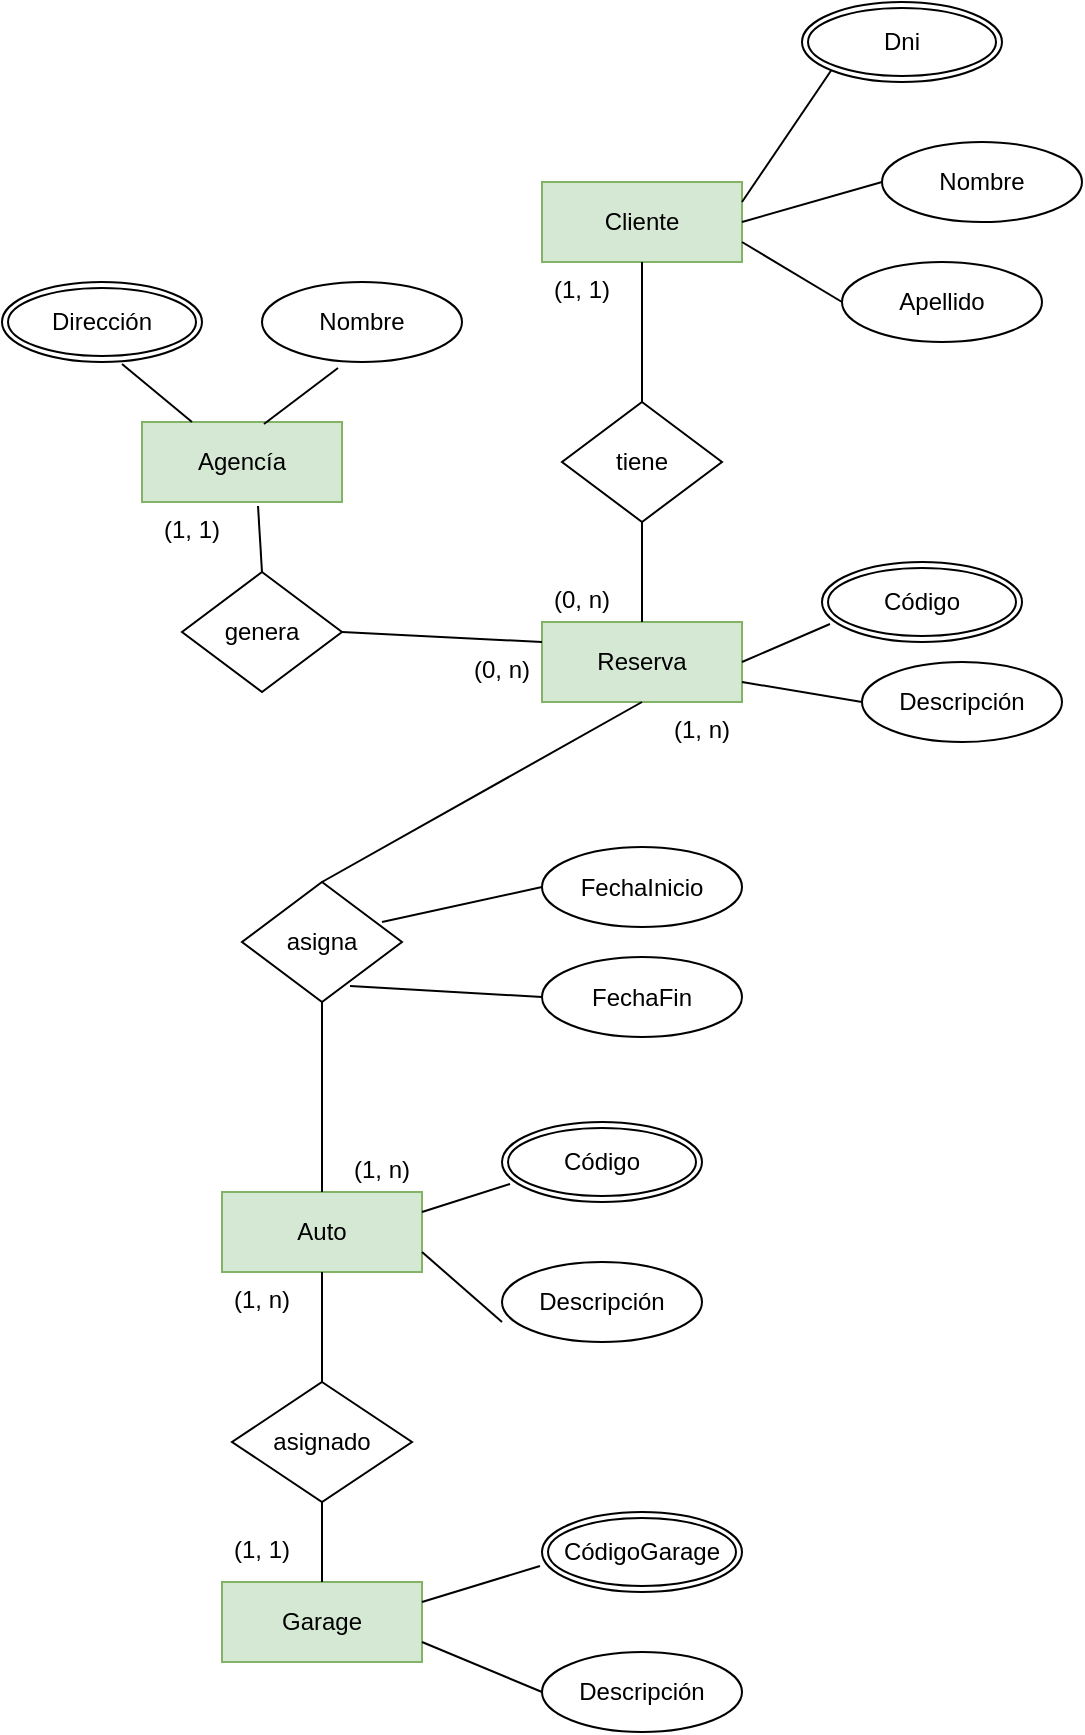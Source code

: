 <mxfile version="15.2.7" type="device"><diagram id="dEFz9noGCIvRICtSzwtc" name="Page-1"><mxGraphModel dx="1038" dy="564" grid="1" gridSize="10" guides="1" tooltips="1" connect="1" arrows="1" fold="1" page="1" pageScale="1" pageWidth="827" pageHeight="1169" math="0" shadow="0"><root><mxCell id="0"/><mxCell id="1" parent="0"/><mxCell id="qpfOU3dT5wCFERcxduUp-1" value="Cliente" style="whiteSpace=wrap;html=1;align=center;fillColor=#d5e8d4;strokeColor=#82b366;" vertex="1" parent="1"><mxGeometry x="290" y="100" width="100" height="40" as="geometry"/></mxCell><mxCell id="qpfOU3dT5wCFERcxduUp-2" value="Reserva" style="whiteSpace=wrap;html=1;align=center;fillColor=#d5e8d4;strokeColor=#82b366;" vertex="1" parent="1"><mxGeometry x="290" y="320" width="100" height="40" as="geometry"/></mxCell><mxCell id="qpfOU3dT5wCFERcxduUp-3" value="Auto" style="whiteSpace=wrap;html=1;align=center;fillColor=#d5e8d4;strokeColor=#82b366;" vertex="1" parent="1"><mxGeometry x="130" y="605" width="100" height="40" as="geometry"/></mxCell><mxCell id="qpfOU3dT5wCFERcxduUp-4" value="Dni" style="ellipse;shape=doubleEllipse;margin=3;whiteSpace=wrap;html=1;align=center;" vertex="1" parent="1"><mxGeometry x="420" y="10" width="100" height="40" as="geometry"/></mxCell><mxCell id="qpfOU3dT5wCFERcxduUp-5" value="" style="endArrow=none;html=1;rounded=0;exitX=1;exitY=0.25;exitDx=0;exitDy=0;entryX=0;entryY=1;entryDx=0;entryDy=0;" edge="1" parent="1" source="qpfOU3dT5wCFERcxduUp-1" target="qpfOU3dT5wCFERcxduUp-4"><mxGeometry relative="1" as="geometry"><mxPoint x="530" y="280" as="sourcePoint"/><mxPoint x="690" y="280" as="targetPoint"/></mxGeometry></mxCell><mxCell id="qpfOU3dT5wCFERcxduUp-6" value="Nombre" style="ellipse;whiteSpace=wrap;html=1;align=center;" vertex="1" parent="1"><mxGeometry x="460" y="80" width="100" height="40" as="geometry"/></mxCell><mxCell id="qpfOU3dT5wCFERcxduUp-7" value="Apellido" style="ellipse;whiteSpace=wrap;html=1;align=center;" vertex="1" parent="1"><mxGeometry x="440" y="140" width="100" height="40" as="geometry"/></mxCell><mxCell id="qpfOU3dT5wCFERcxduUp-8" value="" style="endArrow=none;html=1;rounded=0;exitX=1;exitY=0.5;exitDx=0;exitDy=0;entryX=0;entryY=0.5;entryDx=0;entryDy=0;" edge="1" parent="1" source="qpfOU3dT5wCFERcxduUp-1" target="qpfOU3dT5wCFERcxduUp-6"><mxGeometry relative="1" as="geometry"><mxPoint x="400" y="120" as="sourcePoint"/><mxPoint x="444.645" y="54.142" as="targetPoint"/></mxGeometry></mxCell><mxCell id="qpfOU3dT5wCFERcxduUp-9" value="" style="endArrow=none;html=1;rounded=0;exitX=1;exitY=0.75;exitDx=0;exitDy=0;entryX=0;entryY=0.5;entryDx=0;entryDy=0;" edge="1" parent="1" source="qpfOU3dT5wCFERcxduUp-1" target="qpfOU3dT5wCFERcxduUp-7"><mxGeometry relative="1" as="geometry"><mxPoint x="400" y="130" as="sourcePoint"/><mxPoint x="470" y="110" as="targetPoint"/></mxGeometry></mxCell><mxCell id="qpfOU3dT5wCFERcxduUp-10" value="Código" style="ellipse;shape=doubleEllipse;margin=3;whiteSpace=wrap;html=1;align=center;" vertex="1" parent="1"><mxGeometry x="430" y="290" width="100" height="40" as="geometry"/></mxCell><mxCell id="qpfOU3dT5wCFERcxduUp-11" value="Descripción" style="ellipse;whiteSpace=wrap;html=1;align=center;" vertex="1" parent="1"><mxGeometry x="450" y="340" width="100" height="40" as="geometry"/></mxCell><mxCell id="qpfOU3dT5wCFERcxduUp-12" value="" style="endArrow=none;html=1;rounded=0;exitX=1;exitY=0.75;exitDx=0;exitDy=0;entryX=0;entryY=0.5;entryDx=0;entryDy=0;" edge="1" parent="1" source="qpfOU3dT5wCFERcxduUp-2" target="qpfOU3dT5wCFERcxduUp-11"><mxGeometry relative="1" as="geometry"><mxPoint x="380" y="350" as="sourcePoint"/><mxPoint x="430" y="380" as="targetPoint"/></mxGeometry></mxCell><mxCell id="qpfOU3dT5wCFERcxduUp-13" value="" style="endArrow=none;html=1;rounded=0;exitX=1;exitY=0.5;exitDx=0;exitDy=0;entryX=0.04;entryY=0.775;entryDx=0;entryDy=0;entryPerimeter=0;" edge="1" parent="1" source="qpfOU3dT5wCFERcxduUp-2" target="qpfOU3dT5wCFERcxduUp-10"><mxGeometry relative="1" as="geometry"><mxPoint x="400" y="360" as="sourcePoint"/><mxPoint x="440" y="390" as="targetPoint"/></mxGeometry></mxCell><mxCell id="qpfOU3dT5wCFERcxduUp-14" value="tiene" style="shape=rhombus;perimeter=rhombusPerimeter;whiteSpace=wrap;html=1;align=center;" vertex="1" parent="1"><mxGeometry x="300" y="210" width="80" height="60" as="geometry"/></mxCell><mxCell id="qpfOU3dT5wCFERcxduUp-15" value="" style="endArrow=none;html=1;rounded=0;exitX=0.5;exitY=0;exitDx=0;exitDy=0;entryX=0.5;entryY=1;entryDx=0;entryDy=0;" edge="1" parent="1" source="qpfOU3dT5wCFERcxduUp-14" target="qpfOU3dT5wCFERcxduUp-1"><mxGeometry relative="1" as="geometry"><mxPoint x="350" y="189" as="sourcePoint"/><mxPoint x="394" y="170" as="targetPoint"/></mxGeometry></mxCell><mxCell id="qpfOU3dT5wCFERcxduUp-16" value="" style="endArrow=none;html=1;rounded=0;exitX=0.5;exitY=0;exitDx=0;exitDy=0;entryX=0.5;entryY=1;entryDx=0;entryDy=0;" edge="1" parent="1" source="qpfOU3dT5wCFERcxduUp-2" target="qpfOU3dT5wCFERcxduUp-14"><mxGeometry relative="1" as="geometry"><mxPoint x="350" y="220" as="sourcePoint"/><mxPoint x="350" y="150" as="targetPoint"/></mxGeometry></mxCell><mxCell id="qpfOU3dT5wCFERcxduUp-17" value="(1, n)" style="text;strokeColor=none;fillColor=none;spacingLeft=4;spacingRight=4;overflow=hidden;rotatable=0;points=[[0,0.5],[1,0.5]];portConstraint=eastwest;fontSize=12;" vertex="1" parent="1"><mxGeometry x="190" y="580" width="40" height="30" as="geometry"/></mxCell><mxCell id="qpfOU3dT5wCFERcxduUp-18" value="(1, 1)" style="text;strokeColor=none;fillColor=none;spacingLeft=4;spacingRight=4;overflow=hidden;rotatable=0;points=[[0,0.5],[1,0.5]];portConstraint=eastwest;fontSize=12;" vertex="1" parent="1"><mxGeometry x="290" y="140" width="40" height="30" as="geometry"/></mxCell><mxCell id="qpfOU3dT5wCFERcxduUp-19" value="asigna" style="shape=rhombus;perimeter=rhombusPerimeter;whiteSpace=wrap;html=1;align=center;" vertex="1" parent="1"><mxGeometry x="140" y="450" width="80" height="60" as="geometry"/></mxCell><mxCell id="qpfOU3dT5wCFERcxduUp-20" value="Código" style="ellipse;shape=doubleEllipse;margin=3;whiteSpace=wrap;html=1;align=center;" vertex="1" parent="1"><mxGeometry x="270" y="570" width="100" height="40" as="geometry"/></mxCell><mxCell id="qpfOU3dT5wCFERcxduUp-21" value="Descripción" style="ellipse;whiteSpace=wrap;html=1;align=center;" vertex="1" parent="1"><mxGeometry x="270" y="640" width="100" height="40" as="geometry"/></mxCell><mxCell id="qpfOU3dT5wCFERcxduUp-22" value="" style="endArrow=none;html=1;rounded=0;exitX=1;exitY=0.75;exitDx=0;exitDy=0;entryX=0;entryY=0.75;entryDx=0;entryDy=0;entryPerimeter=0;" edge="1" parent="1" target="qpfOU3dT5wCFERcxduUp-21" source="qpfOU3dT5wCFERcxduUp-3"><mxGeometry relative="1" as="geometry"><mxPoint x="230" y="630" as="sourcePoint"/><mxPoint x="270" y="660" as="targetPoint"/></mxGeometry></mxCell><mxCell id="qpfOU3dT5wCFERcxduUp-23" value="" style="endArrow=none;html=1;rounded=0;exitX=1;exitY=0.25;exitDx=0;exitDy=0;entryX=0.04;entryY=0.775;entryDx=0;entryDy=0;entryPerimeter=0;" edge="1" parent="1" target="qpfOU3dT5wCFERcxduUp-20" source="qpfOU3dT5wCFERcxduUp-3"><mxGeometry relative="1" as="geometry"><mxPoint x="230" y="620" as="sourcePoint"/><mxPoint x="280" y="670" as="targetPoint"/></mxGeometry></mxCell><mxCell id="qpfOU3dT5wCFERcxduUp-24" value="" style="endArrow=none;html=1;rounded=0;exitX=0.5;exitY=0;exitDx=0;exitDy=0;entryX=0.5;entryY=1;entryDx=0;entryDy=0;" edge="1" parent="1" source="qpfOU3dT5wCFERcxduUp-19" target="qpfOU3dT5wCFERcxduUp-2"><mxGeometry relative="1" as="geometry"><mxPoint x="240" y="540" as="sourcePoint"/><mxPoint x="284" y="526" as="targetPoint"/></mxGeometry></mxCell><mxCell id="qpfOU3dT5wCFERcxduUp-25" value="" style="endArrow=none;html=1;rounded=0;exitX=0.5;exitY=1;exitDx=0;exitDy=0;entryX=0.5;entryY=0;entryDx=0;entryDy=0;" edge="1" parent="1" source="qpfOU3dT5wCFERcxduUp-19" target="qpfOU3dT5wCFERcxduUp-3"><mxGeometry relative="1" as="geometry"><mxPoint x="190" y="410" as="sourcePoint"/><mxPoint x="300" y="350" as="targetPoint"/></mxGeometry></mxCell><mxCell id="qpfOU3dT5wCFERcxduUp-26" value="(0, n)" style="text;strokeColor=none;fillColor=none;spacingLeft=4;spacingRight=4;overflow=hidden;rotatable=0;points=[[0,0.5],[1,0.5]];portConstraint=eastwest;fontSize=12;" vertex="1" parent="1"><mxGeometry x="290" y="295" width="40" height="30" as="geometry"/></mxCell><mxCell id="qpfOU3dT5wCFERcxduUp-27" value="(1, n)" style="text;strokeColor=none;fillColor=none;spacingLeft=4;spacingRight=4;overflow=hidden;rotatable=0;points=[[0,0.5],[1,0.5]];portConstraint=eastwest;fontSize=12;" vertex="1" parent="1"><mxGeometry x="350" y="360" width="40" height="30" as="geometry"/></mxCell><mxCell id="qpfOU3dT5wCFERcxduUp-28" value="FechaInicio" style="ellipse;whiteSpace=wrap;html=1;align=center;" vertex="1" parent="1"><mxGeometry x="290" y="432.5" width="100" height="40" as="geometry"/></mxCell><mxCell id="qpfOU3dT5wCFERcxduUp-29" value="" style="endArrow=none;html=1;rounded=0;exitX=0.875;exitY=0.333;exitDx=0;exitDy=0;entryX=0;entryY=0.5;entryDx=0;entryDy=0;exitPerimeter=0;" edge="1" parent="1" source="qpfOU3dT5wCFERcxduUp-19" target="qpfOU3dT5wCFERcxduUp-28"><mxGeometry relative="1" as="geometry"><mxPoint x="400" y="360" as="sourcePoint"/><mxPoint x="460" y="370" as="targetPoint"/></mxGeometry></mxCell><mxCell id="qpfOU3dT5wCFERcxduUp-30" value="FechaFin" style="ellipse;whiteSpace=wrap;html=1;align=center;" vertex="1" parent="1"><mxGeometry x="290" y="487.5" width="100" height="40" as="geometry"/></mxCell><mxCell id="qpfOU3dT5wCFERcxduUp-31" value="" style="endArrow=none;html=1;rounded=0;exitX=0.675;exitY=0.867;exitDx=0;exitDy=0;entryX=0;entryY=0.5;entryDx=0;entryDy=0;exitPerimeter=0;" edge="1" parent="1" target="qpfOU3dT5wCFERcxduUp-30" source="qpfOU3dT5wCFERcxduUp-19"><mxGeometry relative="1" as="geometry"><mxPoint x="190" y="540" as="sourcePoint"/><mxPoint x="460" y="425" as="targetPoint"/></mxGeometry></mxCell><mxCell id="qpfOU3dT5wCFERcxduUp-32" value="Garage" style="whiteSpace=wrap;html=1;align=center;fillColor=#d5e8d4;strokeColor=#82b366;" vertex="1" parent="1"><mxGeometry x="130" y="800" width="100" height="40" as="geometry"/></mxCell><mxCell id="qpfOU3dT5wCFERcxduUp-33" value="asignado" style="shape=rhombus;perimeter=rhombusPerimeter;whiteSpace=wrap;html=1;align=center;" vertex="1" parent="1"><mxGeometry x="135" y="700" width="90" height="60" as="geometry"/></mxCell><mxCell id="qpfOU3dT5wCFERcxduUp-34" value="CódigoGarage" style="ellipse;shape=doubleEllipse;margin=3;whiteSpace=wrap;html=1;align=center;" vertex="1" parent="1"><mxGeometry x="290" y="765" width="100" height="40" as="geometry"/></mxCell><mxCell id="qpfOU3dT5wCFERcxduUp-35" value="Descripción" style="ellipse;whiteSpace=wrap;html=1;align=center;" vertex="1" parent="1"><mxGeometry x="290" y="835" width="100" height="40" as="geometry"/></mxCell><mxCell id="qpfOU3dT5wCFERcxduUp-36" value="" style="endArrow=none;html=1;rounded=0;exitX=1;exitY=0.75;exitDx=0;exitDy=0;entryX=0;entryY=0.75;entryDx=0;entryDy=0;entryPerimeter=0;" edge="1" parent="1" source="qpfOU3dT5wCFERcxduUp-32"><mxGeometry relative="1" as="geometry"><mxPoint x="250" y="820" as="sourcePoint"/><mxPoint x="290" y="855" as="targetPoint"/></mxGeometry></mxCell><mxCell id="qpfOU3dT5wCFERcxduUp-37" value="" style="endArrow=none;html=1;rounded=0;exitX=1;exitY=0.25;exitDx=0;exitDy=0;entryX=-0.01;entryY=0.675;entryDx=0;entryDy=0;entryPerimeter=0;" edge="1" parent="1" source="qpfOU3dT5wCFERcxduUp-32" target="qpfOU3dT5wCFERcxduUp-34"><mxGeometry relative="1" as="geometry"><mxPoint x="230" y="815" as="sourcePoint"/><mxPoint x="290" y="840" as="targetPoint"/></mxGeometry></mxCell><mxCell id="qpfOU3dT5wCFERcxduUp-38" value="(1, n)" style="text;strokeColor=none;fillColor=none;spacingLeft=4;spacingRight=4;overflow=hidden;rotatable=0;points=[[0,0.5],[1,0.5]];portConstraint=eastwest;fontSize=12;" vertex="1" parent="1"><mxGeometry x="130" y="645" width="40" height="30" as="geometry"/></mxCell><mxCell id="qpfOU3dT5wCFERcxduUp-39" value="(1, 1)" style="text;strokeColor=none;fillColor=none;spacingLeft=4;spacingRight=4;overflow=hidden;rotatable=0;points=[[0,0.5],[1,0.5]];portConstraint=eastwest;fontSize=12;" vertex="1" parent="1"><mxGeometry x="130" y="770" width="40" height="30" as="geometry"/></mxCell><mxCell id="qpfOU3dT5wCFERcxduUp-40" value="" style="endArrow=none;html=1;rounded=0;entryX=0.5;entryY=0;entryDx=0;entryDy=0;exitX=0.5;exitY=1;exitDx=0;exitDy=0;" edge="1" parent="1" source="qpfOU3dT5wCFERcxduUp-3" target="qpfOU3dT5wCFERcxduUp-33"><mxGeometry relative="1" as="geometry"><mxPoint x="180" y="650" as="sourcePoint"/><mxPoint x="190" y="615" as="targetPoint"/></mxGeometry></mxCell><mxCell id="qpfOU3dT5wCFERcxduUp-41" value="" style="endArrow=none;html=1;rounded=0;entryX=0.5;entryY=0;entryDx=0;entryDy=0;exitX=0.5;exitY=1;exitDx=0;exitDy=0;" edge="1" parent="1" source="qpfOU3dT5wCFERcxduUp-33" target="qpfOU3dT5wCFERcxduUp-32"><mxGeometry relative="1" as="geometry"><mxPoint x="190" y="655" as="sourcePoint"/><mxPoint x="195" y="710" as="targetPoint"/></mxGeometry></mxCell><mxCell id="qpfOU3dT5wCFERcxduUp-42" value="Agencía" style="whiteSpace=wrap;html=1;align=center;fillColor=#d5e8d4;strokeColor=#82b366;" vertex="1" parent="1"><mxGeometry x="90" y="220" width="100" height="40" as="geometry"/></mxCell><mxCell id="qpfOU3dT5wCFERcxduUp-43" value="Dirección" style="ellipse;shape=doubleEllipse;margin=3;whiteSpace=wrap;html=1;align=center;" vertex="1" parent="1"><mxGeometry x="20" y="150" width="100" height="40" as="geometry"/></mxCell><mxCell id="qpfOU3dT5wCFERcxduUp-44" value="Nombre" style="ellipse;whiteSpace=wrap;html=1;align=center;" vertex="1" parent="1"><mxGeometry x="150" y="150" width="100" height="40" as="geometry"/></mxCell><mxCell id="qpfOU3dT5wCFERcxduUp-45" value="" style="endArrow=none;html=1;rounded=0;exitX=0.6;exitY=1.025;exitDx=0;exitDy=0;entryX=0.25;entryY=0;entryDx=0;entryDy=0;exitPerimeter=0;" edge="1" parent="1" source="qpfOU3dT5wCFERcxduUp-43" target="qpfOU3dT5wCFERcxduUp-42"><mxGeometry relative="1" as="geometry"><mxPoint x="400" y="330" as="sourcePoint"/><mxPoint x="444" y="311" as="targetPoint"/></mxGeometry></mxCell><mxCell id="qpfOU3dT5wCFERcxduUp-46" value="" style="endArrow=none;html=1;rounded=0;exitX=0.38;exitY=1.075;exitDx=0;exitDy=0;entryX=0.61;entryY=0.025;entryDx=0;entryDy=0;exitPerimeter=0;entryPerimeter=0;" edge="1" parent="1" source="qpfOU3dT5wCFERcxduUp-44" target="qpfOU3dT5wCFERcxduUp-42"><mxGeometry relative="1" as="geometry"><mxPoint x="90" y="181" as="sourcePoint"/><mxPoint x="125" y="230" as="targetPoint"/></mxGeometry></mxCell><mxCell id="qpfOU3dT5wCFERcxduUp-47" value="genera" style="shape=rhombus;perimeter=rhombusPerimeter;whiteSpace=wrap;html=1;align=center;" vertex="1" parent="1"><mxGeometry x="110" y="295" width="80" height="60" as="geometry"/></mxCell><mxCell id="qpfOU3dT5wCFERcxduUp-48" value="" style="endArrow=none;html=1;rounded=0;exitX=0.5;exitY=0;exitDx=0;exitDy=0;entryX=0.58;entryY=1.05;entryDx=0;entryDy=0;entryPerimeter=0;" edge="1" parent="1" source="qpfOU3dT5wCFERcxduUp-47" target="qpfOU3dT5wCFERcxduUp-42"><mxGeometry relative="1" as="geometry"><mxPoint x="90" y="201" as="sourcePoint"/><mxPoint x="125" y="230" as="targetPoint"/></mxGeometry></mxCell><mxCell id="qpfOU3dT5wCFERcxduUp-49" value="" style="endArrow=none;html=1;rounded=0;exitX=1;exitY=0.5;exitDx=0;exitDy=0;entryX=0;entryY=0.25;entryDx=0;entryDy=0;" edge="1" parent="1" source="qpfOU3dT5wCFERcxduUp-47" target="qpfOU3dT5wCFERcxduUp-2"><mxGeometry relative="1" as="geometry"><mxPoint x="160" y="305" as="sourcePoint"/><mxPoint x="158" y="272" as="targetPoint"/></mxGeometry></mxCell><mxCell id="qpfOU3dT5wCFERcxduUp-51" value="(1, 1)" style="text;strokeColor=none;fillColor=none;spacingLeft=4;spacingRight=4;overflow=hidden;rotatable=0;points=[[0,0.5],[1,0.5]];portConstraint=eastwest;fontSize=12;" vertex="1" parent="1"><mxGeometry x="95" y="260" width="40" height="30" as="geometry"/></mxCell><mxCell id="qpfOU3dT5wCFERcxduUp-52" value="(0, n)" style="text;strokeColor=none;fillColor=none;spacingLeft=4;spacingRight=4;overflow=hidden;rotatable=0;points=[[0,0.5],[1,0.5]];portConstraint=eastwest;fontSize=12;" vertex="1" parent="1"><mxGeometry x="250" y="330" width="40" height="30" as="geometry"/></mxCell></root></mxGraphModel></diagram></mxfile>